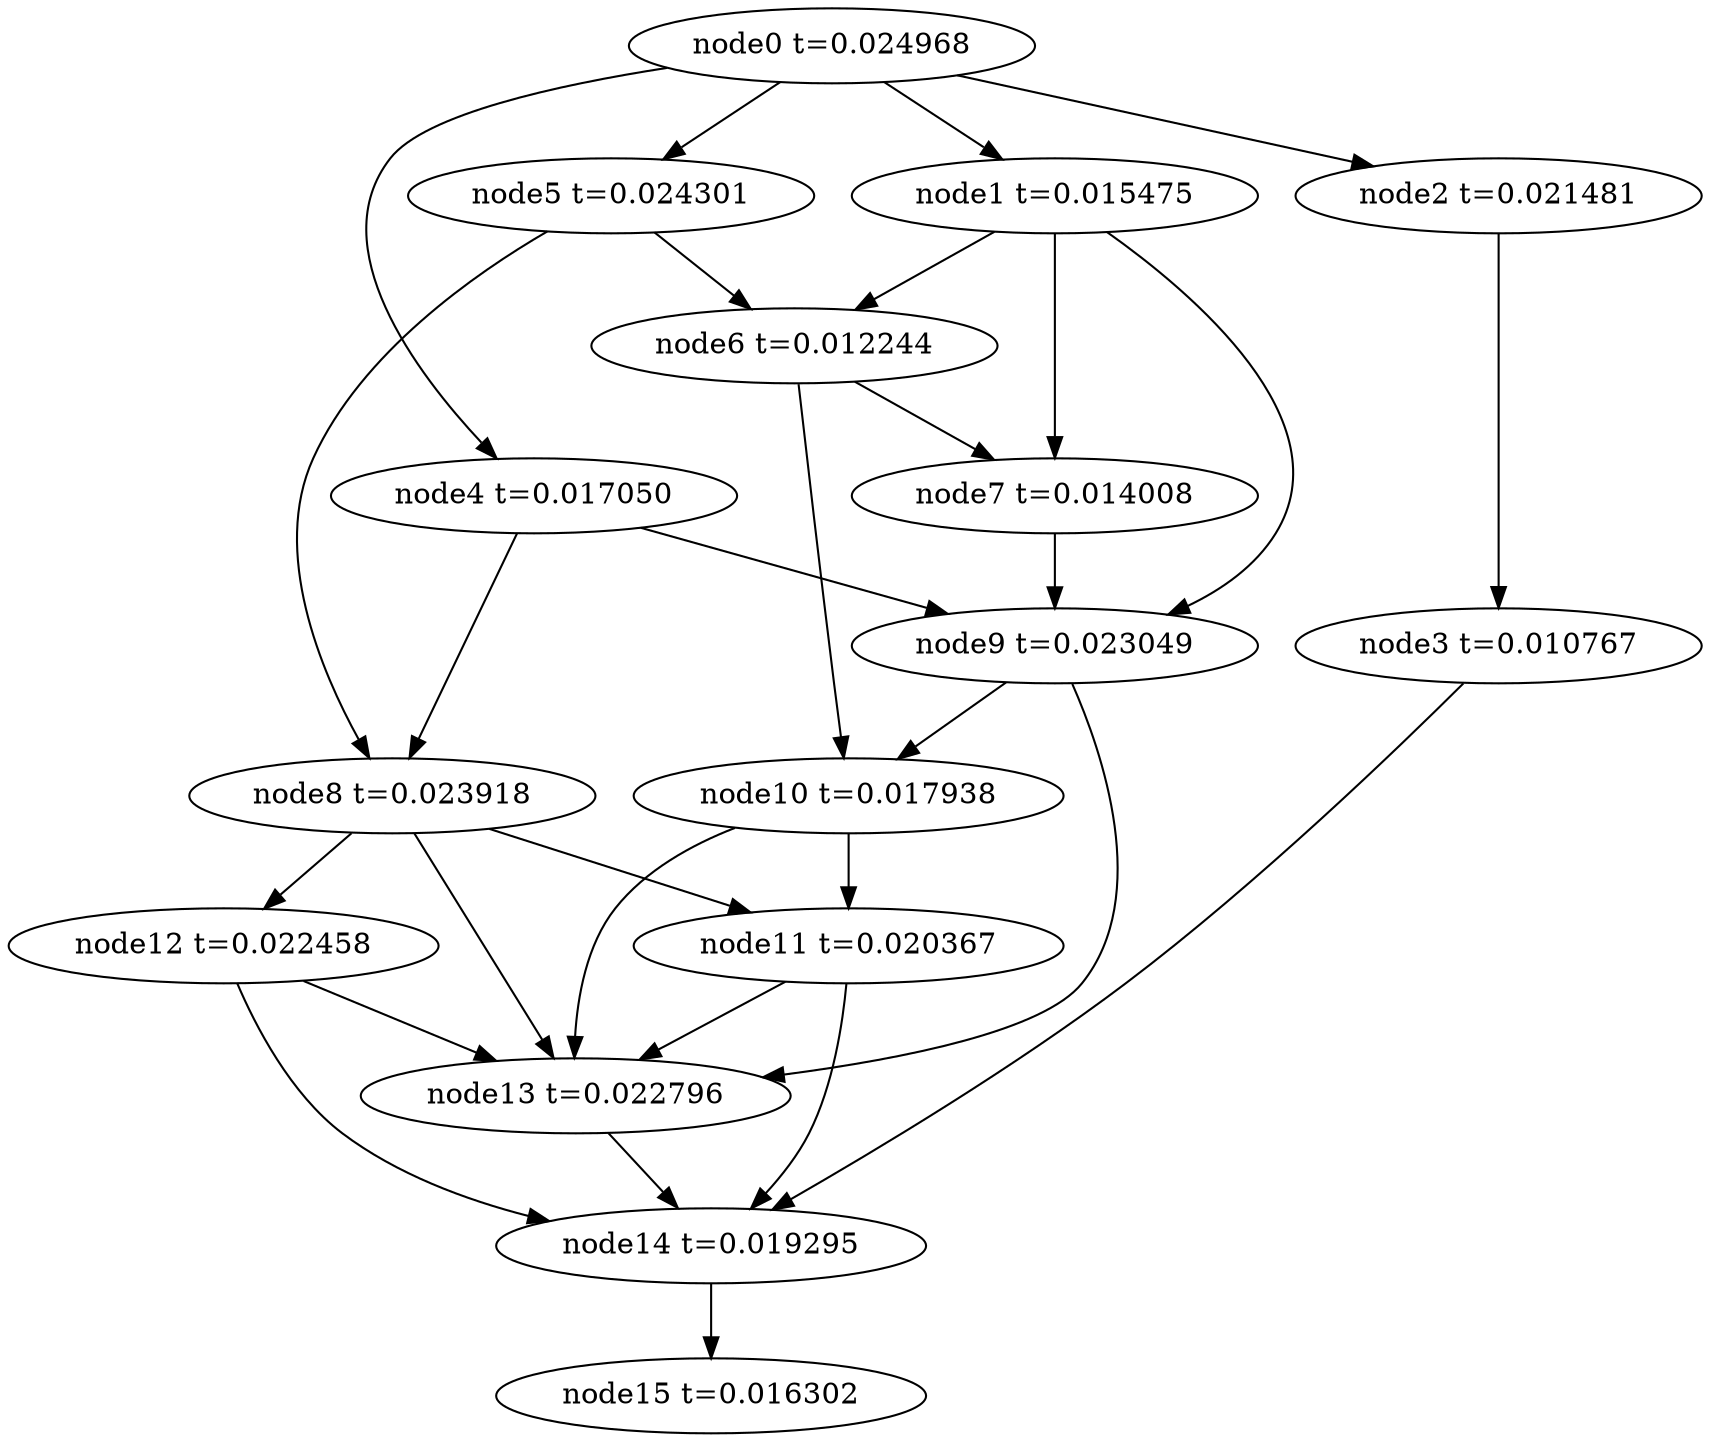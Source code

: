 digraph g{
	node15[label="node15 t=0.016302"]
	node14 -> node15
	node14[label="node14 t=0.019295"];
	node13 -> node14
	node13[label="node13 t=0.022796"];
	node12 -> node14
	node12 -> node13
	node12[label="node12 t=0.022458"];
	node11 -> node14
	node11 -> node13
	node11[label="node11 t=0.020367"];
	node10 -> node13
	node10 -> node11
	node10[label="node10 t=0.017938"];
	node9 -> node13
	node9 -> node10
	node9[label="node9 t=0.023049"];
	node8 -> node13
	node8 -> node12
	node8 -> node11
	node8[label="node8 t=0.023918"];
	node7 -> node9
	node7[label="node7 t=0.014008"];
	node6 -> node10
	node6 -> node7
	node6[label="node6 t=0.012244"];
	node5 -> node8
	node5 -> node6
	node5[label="node5 t=0.024301"];
	node4 -> node9
	node4 -> node8
	node4[label="node4 t=0.017050"];
	node3 -> node14
	node3[label="node3 t=0.010767"];
	node2 -> node3
	node2[label="node2 t=0.021481"];
	node1 -> node9
	node1 -> node7
	node1 -> node6
	node1[label="node1 t=0.015475"];
	node0 -> node5
	node0 -> node4
	node0 -> node2
	node0 -> node1
	node0[label="node0 t=0.024968"];
}
